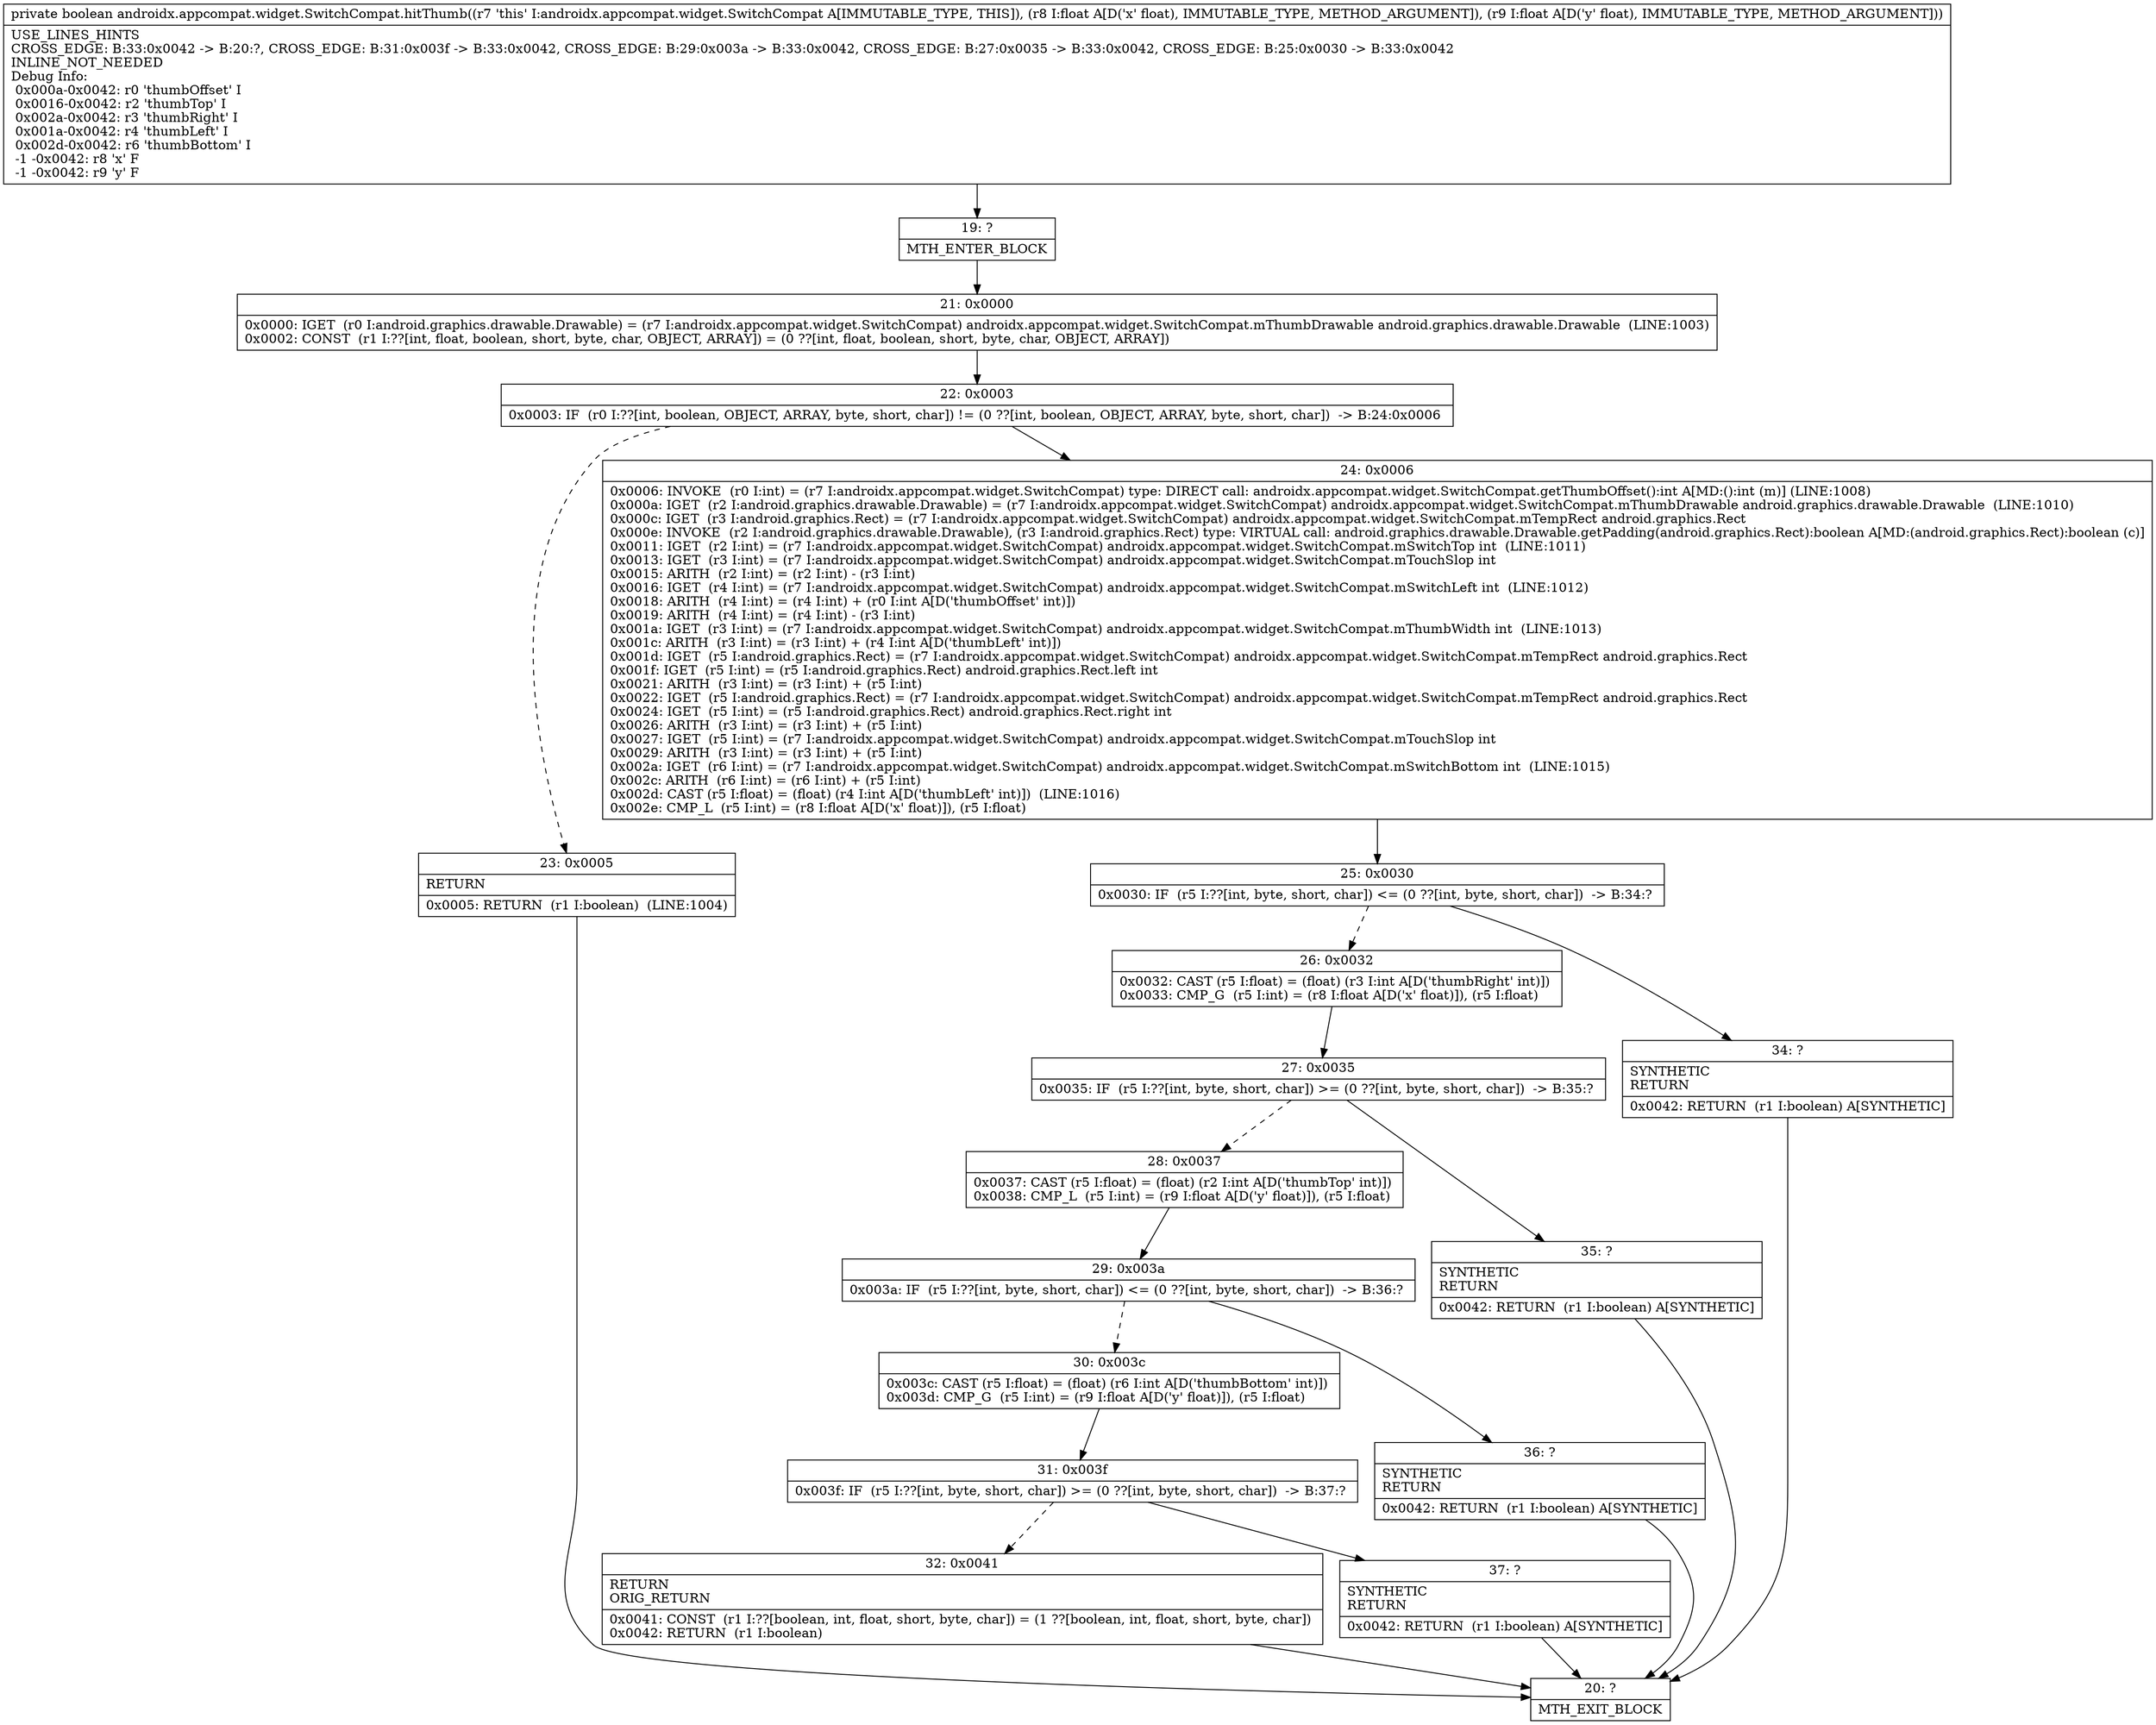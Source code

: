 digraph "CFG forandroidx.appcompat.widget.SwitchCompat.hitThumb(FF)Z" {
Node_19 [shape=record,label="{19\:\ ?|MTH_ENTER_BLOCK\l}"];
Node_21 [shape=record,label="{21\:\ 0x0000|0x0000: IGET  (r0 I:android.graphics.drawable.Drawable) = (r7 I:androidx.appcompat.widget.SwitchCompat) androidx.appcompat.widget.SwitchCompat.mThumbDrawable android.graphics.drawable.Drawable  (LINE:1003)\l0x0002: CONST  (r1 I:??[int, float, boolean, short, byte, char, OBJECT, ARRAY]) = (0 ??[int, float, boolean, short, byte, char, OBJECT, ARRAY]) \l}"];
Node_22 [shape=record,label="{22\:\ 0x0003|0x0003: IF  (r0 I:??[int, boolean, OBJECT, ARRAY, byte, short, char]) != (0 ??[int, boolean, OBJECT, ARRAY, byte, short, char])  \-\> B:24:0x0006 \l}"];
Node_23 [shape=record,label="{23\:\ 0x0005|RETURN\l|0x0005: RETURN  (r1 I:boolean)  (LINE:1004)\l}"];
Node_20 [shape=record,label="{20\:\ ?|MTH_EXIT_BLOCK\l}"];
Node_24 [shape=record,label="{24\:\ 0x0006|0x0006: INVOKE  (r0 I:int) = (r7 I:androidx.appcompat.widget.SwitchCompat) type: DIRECT call: androidx.appcompat.widget.SwitchCompat.getThumbOffset():int A[MD:():int (m)] (LINE:1008)\l0x000a: IGET  (r2 I:android.graphics.drawable.Drawable) = (r7 I:androidx.appcompat.widget.SwitchCompat) androidx.appcompat.widget.SwitchCompat.mThumbDrawable android.graphics.drawable.Drawable  (LINE:1010)\l0x000c: IGET  (r3 I:android.graphics.Rect) = (r7 I:androidx.appcompat.widget.SwitchCompat) androidx.appcompat.widget.SwitchCompat.mTempRect android.graphics.Rect \l0x000e: INVOKE  (r2 I:android.graphics.drawable.Drawable), (r3 I:android.graphics.Rect) type: VIRTUAL call: android.graphics.drawable.Drawable.getPadding(android.graphics.Rect):boolean A[MD:(android.graphics.Rect):boolean (c)]\l0x0011: IGET  (r2 I:int) = (r7 I:androidx.appcompat.widget.SwitchCompat) androidx.appcompat.widget.SwitchCompat.mSwitchTop int  (LINE:1011)\l0x0013: IGET  (r3 I:int) = (r7 I:androidx.appcompat.widget.SwitchCompat) androidx.appcompat.widget.SwitchCompat.mTouchSlop int \l0x0015: ARITH  (r2 I:int) = (r2 I:int) \- (r3 I:int) \l0x0016: IGET  (r4 I:int) = (r7 I:androidx.appcompat.widget.SwitchCompat) androidx.appcompat.widget.SwitchCompat.mSwitchLeft int  (LINE:1012)\l0x0018: ARITH  (r4 I:int) = (r4 I:int) + (r0 I:int A[D('thumbOffset' int)]) \l0x0019: ARITH  (r4 I:int) = (r4 I:int) \- (r3 I:int) \l0x001a: IGET  (r3 I:int) = (r7 I:androidx.appcompat.widget.SwitchCompat) androidx.appcompat.widget.SwitchCompat.mThumbWidth int  (LINE:1013)\l0x001c: ARITH  (r3 I:int) = (r3 I:int) + (r4 I:int A[D('thumbLeft' int)]) \l0x001d: IGET  (r5 I:android.graphics.Rect) = (r7 I:androidx.appcompat.widget.SwitchCompat) androidx.appcompat.widget.SwitchCompat.mTempRect android.graphics.Rect \l0x001f: IGET  (r5 I:int) = (r5 I:android.graphics.Rect) android.graphics.Rect.left int \l0x0021: ARITH  (r3 I:int) = (r3 I:int) + (r5 I:int) \l0x0022: IGET  (r5 I:android.graphics.Rect) = (r7 I:androidx.appcompat.widget.SwitchCompat) androidx.appcompat.widget.SwitchCompat.mTempRect android.graphics.Rect \l0x0024: IGET  (r5 I:int) = (r5 I:android.graphics.Rect) android.graphics.Rect.right int \l0x0026: ARITH  (r3 I:int) = (r3 I:int) + (r5 I:int) \l0x0027: IGET  (r5 I:int) = (r7 I:androidx.appcompat.widget.SwitchCompat) androidx.appcompat.widget.SwitchCompat.mTouchSlop int \l0x0029: ARITH  (r3 I:int) = (r3 I:int) + (r5 I:int) \l0x002a: IGET  (r6 I:int) = (r7 I:androidx.appcompat.widget.SwitchCompat) androidx.appcompat.widget.SwitchCompat.mSwitchBottom int  (LINE:1015)\l0x002c: ARITH  (r6 I:int) = (r6 I:int) + (r5 I:int) \l0x002d: CAST (r5 I:float) = (float) (r4 I:int A[D('thumbLeft' int)])  (LINE:1016)\l0x002e: CMP_L  (r5 I:int) = (r8 I:float A[D('x' float)]), (r5 I:float) \l}"];
Node_25 [shape=record,label="{25\:\ 0x0030|0x0030: IF  (r5 I:??[int, byte, short, char]) \<= (0 ??[int, byte, short, char])  \-\> B:34:? \l}"];
Node_26 [shape=record,label="{26\:\ 0x0032|0x0032: CAST (r5 I:float) = (float) (r3 I:int A[D('thumbRight' int)]) \l0x0033: CMP_G  (r5 I:int) = (r8 I:float A[D('x' float)]), (r5 I:float) \l}"];
Node_27 [shape=record,label="{27\:\ 0x0035|0x0035: IF  (r5 I:??[int, byte, short, char]) \>= (0 ??[int, byte, short, char])  \-\> B:35:? \l}"];
Node_28 [shape=record,label="{28\:\ 0x0037|0x0037: CAST (r5 I:float) = (float) (r2 I:int A[D('thumbTop' int)]) \l0x0038: CMP_L  (r5 I:int) = (r9 I:float A[D('y' float)]), (r5 I:float) \l}"];
Node_29 [shape=record,label="{29\:\ 0x003a|0x003a: IF  (r5 I:??[int, byte, short, char]) \<= (0 ??[int, byte, short, char])  \-\> B:36:? \l}"];
Node_30 [shape=record,label="{30\:\ 0x003c|0x003c: CAST (r5 I:float) = (float) (r6 I:int A[D('thumbBottom' int)]) \l0x003d: CMP_G  (r5 I:int) = (r9 I:float A[D('y' float)]), (r5 I:float) \l}"];
Node_31 [shape=record,label="{31\:\ 0x003f|0x003f: IF  (r5 I:??[int, byte, short, char]) \>= (0 ??[int, byte, short, char])  \-\> B:37:? \l}"];
Node_32 [shape=record,label="{32\:\ 0x0041|RETURN\lORIG_RETURN\l|0x0041: CONST  (r1 I:??[boolean, int, float, short, byte, char]) = (1 ??[boolean, int, float, short, byte, char]) \l0x0042: RETURN  (r1 I:boolean) \l}"];
Node_37 [shape=record,label="{37\:\ ?|SYNTHETIC\lRETURN\l|0x0042: RETURN  (r1 I:boolean) A[SYNTHETIC]\l}"];
Node_36 [shape=record,label="{36\:\ ?|SYNTHETIC\lRETURN\l|0x0042: RETURN  (r1 I:boolean) A[SYNTHETIC]\l}"];
Node_35 [shape=record,label="{35\:\ ?|SYNTHETIC\lRETURN\l|0x0042: RETURN  (r1 I:boolean) A[SYNTHETIC]\l}"];
Node_34 [shape=record,label="{34\:\ ?|SYNTHETIC\lRETURN\l|0x0042: RETURN  (r1 I:boolean) A[SYNTHETIC]\l}"];
MethodNode[shape=record,label="{private boolean androidx.appcompat.widget.SwitchCompat.hitThumb((r7 'this' I:androidx.appcompat.widget.SwitchCompat A[IMMUTABLE_TYPE, THIS]), (r8 I:float A[D('x' float), IMMUTABLE_TYPE, METHOD_ARGUMENT]), (r9 I:float A[D('y' float), IMMUTABLE_TYPE, METHOD_ARGUMENT]))  | USE_LINES_HINTS\lCROSS_EDGE: B:33:0x0042 \-\> B:20:?, CROSS_EDGE: B:31:0x003f \-\> B:33:0x0042, CROSS_EDGE: B:29:0x003a \-\> B:33:0x0042, CROSS_EDGE: B:27:0x0035 \-\> B:33:0x0042, CROSS_EDGE: B:25:0x0030 \-\> B:33:0x0042\lINLINE_NOT_NEEDED\lDebug Info:\l  0x000a\-0x0042: r0 'thumbOffset' I\l  0x0016\-0x0042: r2 'thumbTop' I\l  0x002a\-0x0042: r3 'thumbRight' I\l  0x001a\-0x0042: r4 'thumbLeft' I\l  0x002d\-0x0042: r6 'thumbBottom' I\l  \-1 \-0x0042: r8 'x' F\l  \-1 \-0x0042: r9 'y' F\l}"];
MethodNode -> Node_19;Node_19 -> Node_21;
Node_21 -> Node_22;
Node_22 -> Node_23[style=dashed];
Node_22 -> Node_24;
Node_23 -> Node_20;
Node_24 -> Node_25;
Node_25 -> Node_26[style=dashed];
Node_25 -> Node_34;
Node_26 -> Node_27;
Node_27 -> Node_28[style=dashed];
Node_27 -> Node_35;
Node_28 -> Node_29;
Node_29 -> Node_30[style=dashed];
Node_29 -> Node_36;
Node_30 -> Node_31;
Node_31 -> Node_32[style=dashed];
Node_31 -> Node_37;
Node_32 -> Node_20;
Node_37 -> Node_20;
Node_36 -> Node_20;
Node_35 -> Node_20;
Node_34 -> Node_20;
}

